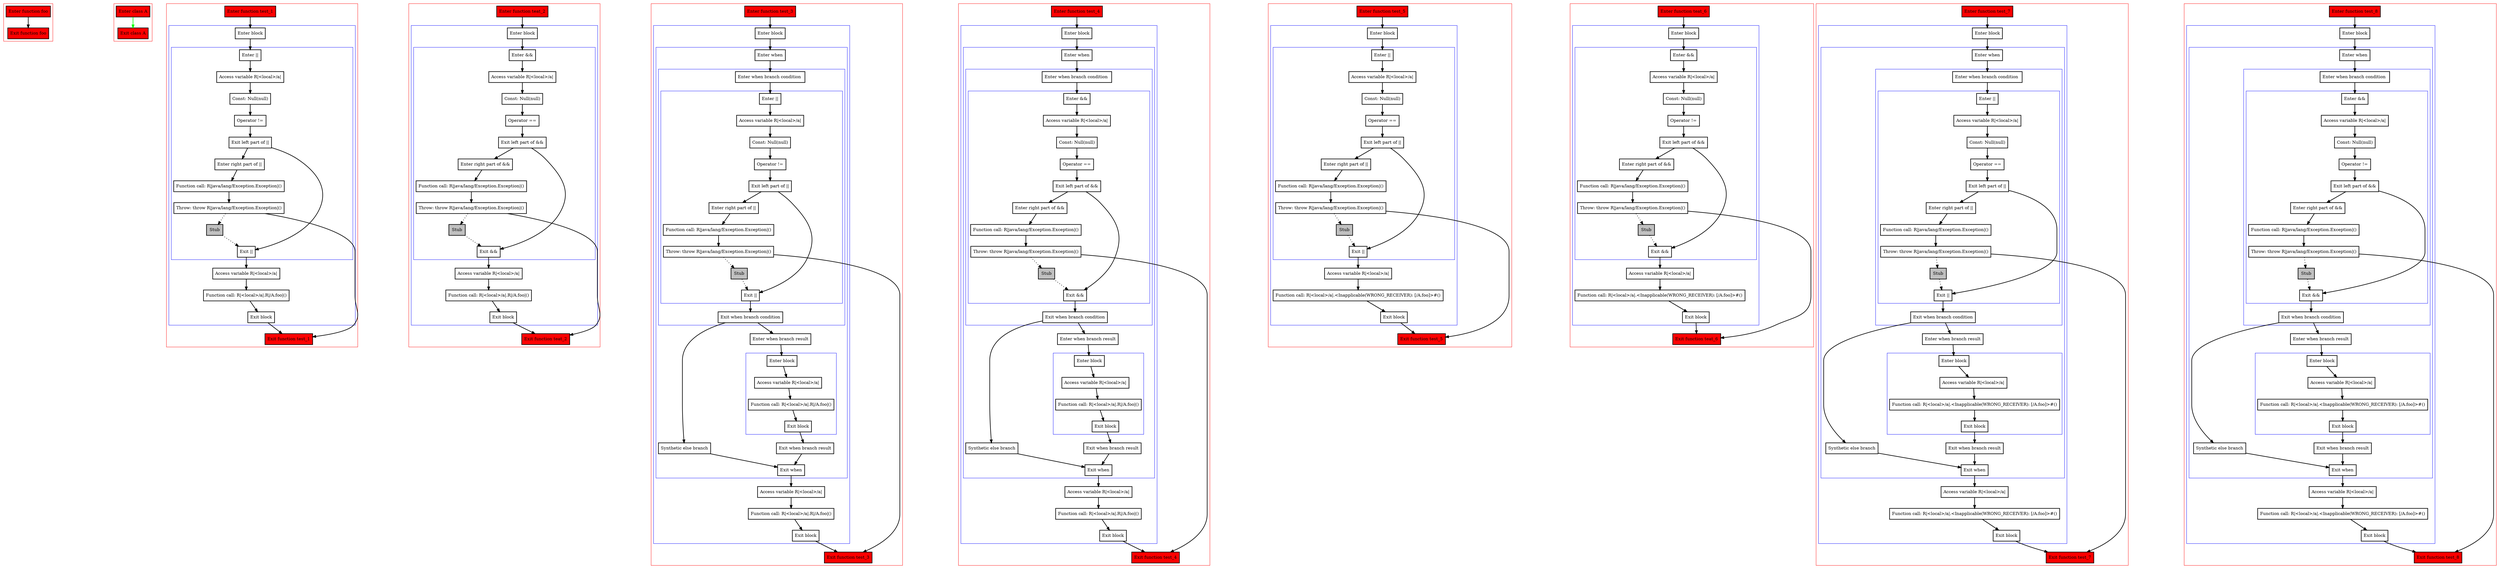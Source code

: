 digraph jumpFromRhsOfOperator_kt {
    graph [nodesep=3]
    node [shape=box penwidth=2]
    edge [penwidth=2]

    subgraph cluster_0 {
        color=red
        0 [label="Enter function foo" style="filled" fillcolor=red];
        1 [label="Exit function foo" style="filled" fillcolor=red];
    }
    0 -> {1};

    subgraph cluster_1 {
        color=red
        2 [label="Enter class A" style="filled" fillcolor=red];
        3 [label="Exit class A" style="filled" fillcolor=red];
    }
    2 -> {3} [color=green];

    subgraph cluster_2 {
        color=red
        4 [label="Enter function test_1" style="filled" fillcolor=red];
        subgraph cluster_3 {
            color=blue
            5 [label="Enter block"];
            subgraph cluster_4 {
                color=blue
                6 [label="Enter ||"];
                7 [label="Access variable R|<local>/a|"];
                8 [label="Const: Null(null)"];
                9 [label="Operator !="];
                10 [label="Exit left part of ||"];
                11 [label="Enter right part of ||"];
                12 [label="Function call: R|java/lang/Exception.Exception|()"];
                13 [label="Throw: throw R|java/lang/Exception.Exception|()"];
                14 [label="Stub" style="filled" fillcolor=gray];
                15 [label="Exit ||"];
            }
            16 [label="Access variable R|<local>/a|"];
            17 [label="Function call: R|<local>/a|.R|/A.foo|()"];
            18 [label="Exit block"];
        }
        19 [label="Exit function test_1" style="filled" fillcolor=red];
    }
    4 -> {5};
    5 -> {6};
    6 -> {7};
    7 -> {8};
    8 -> {9};
    9 -> {10};
    10 -> {15 11};
    11 -> {12};
    12 -> {13};
    13 -> {19};
    13 -> {14} [style=dotted];
    14 -> {15} [style=dotted];
    15 -> {16};
    16 -> {17};
    17 -> {18};
    18 -> {19};

    subgraph cluster_5 {
        color=red
        20 [label="Enter function teat_2" style="filled" fillcolor=red];
        subgraph cluster_6 {
            color=blue
            21 [label="Enter block"];
            subgraph cluster_7 {
                color=blue
                22 [label="Enter &&"];
                23 [label="Access variable R|<local>/a|"];
                24 [label="Const: Null(null)"];
                25 [label="Operator =="];
                26 [label="Exit left part of &&"];
                27 [label="Enter right part of &&"];
                28 [label="Function call: R|java/lang/Exception.Exception|()"];
                29 [label="Throw: throw R|java/lang/Exception.Exception|()"];
                30 [label="Stub" style="filled" fillcolor=gray];
                31 [label="Exit &&"];
            }
            32 [label="Access variable R|<local>/a|"];
            33 [label="Function call: R|<local>/a|.R|/A.foo|()"];
            34 [label="Exit block"];
        }
        35 [label="Exit function teat_2" style="filled" fillcolor=red];
    }
    20 -> {21};
    21 -> {22};
    22 -> {23};
    23 -> {24};
    24 -> {25};
    25 -> {26};
    26 -> {31 27};
    27 -> {28};
    28 -> {29};
    29 -> {35};
    29 -> {30} [style=dotted];
    30 -> {31} [style=dotted];
    31 -> {32};
    32 -> {33};
    33 -> {34};
    34 -> {35};

    subgraph cluster_8 {
        color=red
        36 [label="Enter function test_3" style="filled" fillcolor=red];
        subgraph cluster_9 {
            color=blue
            37 [label="Enter block"];
            subgraph cluster_10 {
                color=blue
                38 [label="Enter when"];
                subgraph cluster_11 {
                    color=blue
                    39 [label="Enter when branch condition "];
                    subgraph cluster_12 {
                        color=blue
                        40 [label="Enter ||"];
                        41 [label="Access variable R|<local>/a|"];
                        42 [label="Const: Null(null)"];
                        43 [label="Operator !="];
                        44 [label="Exit left part of ||"];
                        45 [label="Enter right part of ||"];
                        46 [label="Function call: R|java/lang/Exception.Exception|()"];
                        47 [label="Throw: throw R|java/lang/Exception.Exception|()"];
                        48 [label="Stub" style="filled" fillcolor=gray];
                        49 [label="Exit ||"];
                    }
                    50 [label="Exit when branch condition"];
                }
                51 [label="Synthetic else branch"];
                52 [label="Enter when branch result"];
                subgraph cluster_13 {
                    color=blue
                    53 [label="Enter block"];
                    54 [label="Access variable R|<local>/a|"];
                    55 [label="Function call: R|<local>/a|.R|/A.foo|()"];
                    56 [label="Exit block"];
                }
                57 [label="Exit when branch result"];
                58 [label="Exit when"];
            }
            59 [label="Access variable R|<local>/a|"];
            60 [label="Function call: R|<local>/a|.R|/A.foo|()"];
            61 [label="Exit block"];
        }
        62 [label="Exit function test_3" style="filled" fillcolor=red];
    }
    36 -> {37};
    37 -> {38};
    38 -> {39};
    39 -> {40};
    40 -> {41};
    41 -> {42};
    42 -> {43};
    43 -> {44};
    44 -> {49 45};
    45 -> {46};
    46 -> {47};
    47 -> {62};
    47 -> {48} [style=dotted];
    48 -> {49} [style=dotted];
    49 -> {50};
    50 -> {52 51};
    51 -> {58};
    52 -> {53};
    53 -> {54};
    54 -> {55};
    55 -> {56};
    56 -> {57};
    57 -> {58};
    58 -> {59};
    59 -> {60};
    60 -> {61};
    61 -> {62};

    subgraph cluster_14 {
        color=red
        63 [label="Enter function test_4" style="filled" fillcolor=red];
        subgraph cluster_15 {
            color=blue
            64 [label="Enter block"];
            subgraph cluster_16 {
                color=blue
                65 [label="Enter when"];
                subgraph cluster_17 {
                    color=blue
                    66 [label="Enter when branch condition "];
                    subgraph cluster_18 {
                        color=blue
                        67 [label="Enter &&"];
                        68 [label="Access variable R|<local>/a|"];
                        69 [label="Const: Null(null)"];
                        70 [label="Operator =="];
                        71 [label="Exit left part of &&"];
                        72 [label="Enter right part of &&"];
                        73 [label="Function call: R|java/lang/Exception.Exception|()"];
                        74 [label="Throw: throw R|java/lang/Exception.Exception|()"];
                        75 [label="Stub" style="filled" fillcolor=gray];
                        76 [label="Exit &&"];
                    }
                    77 [label="Exit when branch condition"];
                }
                78 [label="Synthetic else branch"];
                79 [label="Enter when branch result"];
                subgraph cluster_19 {
                    color=blue
                    80 [label="Enter block"];
                    81 [label="Access variable R|<local>/a|"];
                    82 [label="Function call: R|<local>/a|.R|/A.foo|()"];
                    83 [label="Exit block"];
                }
                84 [label="Exit when branch result"];
                85 [label="Exit when"];
            }
            86 [label="Access variable R|<local>/a|"];
            87 [label="Function call: R|<local>/a|.R|/A.foo|()"];
            88 [label="Exit block"];
        }
        89 [label="Exit function test_4" style="filled" fillcolor=red];
    }
    63 -> {64};
    64 -> {65};
    65 -> {66};
    66 -> {67};
    67 -> {68};
    68 -> {69};
    69 -> {70};
    70 -> {71};
    71 -> {76 72};
    72 -> {73};
    73 -> {74};
    74 -> {89};
    74 -> {75} [style=dotted];
    75 -> {76} [style=dotted];
    76 -> {77};
    77 -> {79 78};
    78 -> {85};
    79 -> {80};
    80 -> {81};
    81 -> {82};
    82 -> {83};
    83 -> {84};
    84 -> {85};
    85 -> {86};
    86 -> {87};
    87 -> {88};
    88 -> {89};

    subgraph cluster_20 {
        color=red
        90 [label="Enter function test_5" style="filled" fillcolor=red];
        subgraph cluster_21 {
            color=blue
            91 [label="Enter block"];
            subgraph cluster_22 {
                color=blue
                92 [label="Enter ||"];
                93 [label="Access variable R|<local>/a|"];
                94 [label="Const: Null(null)"];
                95 [label="Operator =="];
                96 [label="Exit left part of ||"];
                97 [label="Enter right part of ||"];
                98 [label="Function call: R|java/lang/Exception.Exception|()"];
                99 [label="Throw: throw R|java/lang/Exception.Exception|()"];
                100 [label="Stub" style="filled" fillcolor=gray];
                101 [label="Exit ||"];
            }
            102 [label="Access variable R|<local>/a|"];
            103 [label="Function call: R|<local>/a|.<Inapplicable(WRONG_RECEIVER): [/A.foo]>#()"];
            104 [label="Exit block"];
        }
        105 [label="Exit function test_5" style="filled" fillcolor=red];
    }
    90 -> {91};
    91 -> {92};
    92 -> {93};
    93 -> {94};
    94 -> {95};
    95 -> {96};
    96 -> {101 97};
    97 -> {98};
    98 -> {99};
    99 -> {105};
    99 -> {100} [style=dotted];
    100 -> {101} [style=dotted];
    101 -> {102};
    102 -> {103};
    103 -> {104};
    104 -> {105};

    subgraph cluster_23 {
        color=red
        106 [label="Enter function teat_6" style="filled" fillcolor=red];
        subgraph cluster_24 {
            color=blue
            107 [label="Enter block"];
            subgraph cluster_25 {
                color=blue
                108 [label="Enter &&"];
                109 [label="Access variable R|<local>/a|"];
                110 [label="Const: Null(null)"];
                111 [label="Operator !="];
                112 [label="Exit left part of &&"];
                113 [label="Enter right part of &&"];
                114 [label="Function call: R|java/lang/Exception.Exception|()"];
                115 [label="Throw: throw R|java/lang/Exception.Exception|()"];
                116 [label="Stub" style="filled" fillcolor=gray];
                117 [label="Exit &&"];
            }
            118 [label="Access variable R|<local>/a|"];
            119 [label="Function call: R|<local>/a|.<Inapplicable(WRONG_RECEIVER): [/A.foo]>#()"];
            120 [label="Exit block"];
        }
        121 [label="Exit function teat_6" style="filled" fillcolor=red];
    }
    106 -> {107};
    107 -> {108};
    108 -> {109};
    109 -> {110};
    110 -> {111};
    111 -> {112};
    112 -> {117 113};
    113 -> {114};
    114 -> {115};
    115 -> {121};
    115 -> {116} [style=dotted];
    116 -> {117} [style=dotted];
    117 -> {118};
    118 -> {119};
    119 -> {120};
    120 -> {121};

    subgraph cluster_26 {
        color=red
        122 [label="Enter function test_7" style="filled" fillcolor=red];
        subgraph cluster_27 {
            color=blue
            123 [label="Enter block"];
            subgraph cluster_28 {
                color=blue
                124 [label="Enter when"];
                subgraph cluster_29 {
                    color=blue
                    125 [label="Enter when branch condition "];
                    subgraph cluster_30 {
                        color=blue
                        126 [label="Enter ||"];
                        127 [label="Access variable R|<local>/a|"];
                        128 [label="Const: Null(null)"];
                        129 [label="Operator =="];
                        130 [label="Exit left part of ||"];
                        131 [label="Enter right part of ||"];
                        132 [label="Function call: R|java/lang/Exception.Exception|()"];
                        133 [label="Throw: throw R|java/lang/Exception.Exception|()"];
                        134 [label="Stub" style="filled" fillcolor=gray];
                        135 [label="Exit ||"];
                    }
                    136 [label="Exit when branch condition"];
                }
                137 [label="Synthetic else branch"];
                138 [label="Enter when branch result"];
                subgraph cluster_31 {
                    color=blue
                    139 [label="Enter block"];
                    140 [label="Access variable R|<local>/a|"];
                    141 [label="Function call: R|<local>/a|.<Inapplicable(WRONG_RECEIVER): [/A.foo]>#()"];
                    142 [label="Exit block"];
                }
                143 [label="Exit when branch result"];
                144 [label="Exit when"];
            }
            145 [label="Access variable R|<local>/a|"];
            146 [label="Function call: R|<local>/a|.<Inapplicable(WRONG_RECEIVER): [/A.foo]>#()"];
            147 [label="Exit block"];
        }
        148 [label="Exit function test_7" style="filled" fillcolor=red];
    }
    122 -> {123};
    123 -> {124};
    124 -> {125};
    125 -> {126};
    126 -> {127};
    127 -> {128};
    128 -> {129};
    129 -> {130};
    130 -> {135 131};
    131 -> {132};
    132 -> {133};
    133 -> {148};
    133 -> {134} [style=dotted];
    134 -> {135} [style=dotted];
    135 -> {136};
    136 -> {138 137};
    137 -> {144};
    138 -> {139};
    139 -> {140};
    140 -> {141};
    141 -> {142};
    142 -> {143};
    143 -> {144};
    144 -> {145};
    145 -> {146};
    146 -> {147};
    147 -> {148};

    subgraph cluster_32 {
        color=red
        149 [label="Enter function test_8" style="filled" fillcolor=red];
        subgraph cluster_33 {
            color=blue
            150 [label="Enter block"];
            subgraph cluster_34 {
                color=blue
                151 [label="Enter when"];
                subgraph cluster_35 {
                    color=blue
                    152 [label="Enter when branch condition "];
                    subgraph cluster_36 {
                        color=blue
                        153 [label="Enter &&"];
                        154 [label="Access variable R|<local>/a|"];
                        155 [label="Const: Null(null)"];
                        156 [label="Operator !="];
                        157 [label="Exit left part of &&"];
                        158 [label="Enter right part of &&"];
                        159 [label="Function call: R|java/lang/Exception.Exception|()"];
                        160 [label="Throw: throw R|java/lang/Exception.Exception|()"];
                        161 [label="Stub" style="filled" fillcolor=gray];
                        162 [label="Exit &&"];
                    }
                    163 [label="Exit when branch condition"];
                }
                164 [label="Synthetic else branch"];
                165 [label="Enter when branch result"];
                subgraph cluster_37 {
                    color=blue
                    166 [label="Enter block"];
                    167 [label="Access variable R|<local>/a|"];
                    168 [label="Function call: R|<local>/a|.<Inapplicable(WRONG_RECEIVER): [/A.foo]>#()"];
                    169 [label="Exit block"];
                }
                170 [label="Exit when branch result"];
                171 [label="Exit when"];
            }
            172 [label="Access variable R|<local>/a|"];
            173 [label="Function call: R|<local>/a|.<Inapplicable(WRONG_RECEIVER): [/A.foo]>#()"];
            174 [label="Exit block"];
        }
        175 [label="Exit function test_8" style="filled" fillcolor=red];
    }
    149 -> {150};
    150 -> {151};
    151 -> {152};
    152 -> {153};
    153 -> {154};
    154 -> {155};
    155 -> {156};
    156 -> {157};
    157 -> {162 158};
    158 -> {159};
    159 -> {160};
    160 -> {175};
    160 -> {161} [style=dotted];
    161 -> {162} [style=dotted];
    162 -> {163};
    163 -> {165 164};
    164 -> {171};
    165 -> {166};
    166 -> {167};
    167 -> {168};
    168 -> {169};
    169 -> {170};
    170 -> {171};
    171 -> {172};
    172 -> {173};
    173 -> {174};
    174 -> {175};

}
